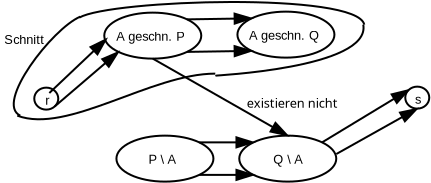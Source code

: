 <?xml version="1.0" encoding="UTF-8"?>
<dia:diagram xmlns:dia="http://www.lysator.liu.se/~alla/dia/"><dia:layer name="Hintergrund" visible="true"><dia:object type="Standard - Ellipse" version="0" id="O0"><dia:attribute name="obj_pos"><dia:point val="22.1,6.45"/></dia:attribute><dia:attribute name="obj_bb"><dia:rectangle val="22.05,6.4;23.35,7.6"/></dia:attribute><dia:attribute name="elem_corner"><dia:point val="22.1,6.45"/></dia:attribute><dia:attribute name="elem_width"><dia:real val="1.2"/></dia:attribute><dia:attribute name="elem_height"><dia:real val="1.1"/></dia:attribute></dia:object><dia:object type="Standard - Text" version="0" id="O1"><dia:attribute name="obj_pos"><dia:point val="22.75,7.3"/></dia:attribute><dia:attribute name="obj_bb"><dia:rectangle val="22.575,6.7;22.925,7.7"/></dia:attribute><dia:attribute name="text"><dia:composite type="text"><dia:attribute name="string"><dia:string>#s#</dia:string></dia:attribute><dia:attribute name="font"><dia:font family="arial" style="0" name="Helvetica"/></dia:attribute><dia:attribute name="height"><dia:real val="0.8"/></dia:attribute><dia:attribute name="pos"><dia:point val="22.75,7.3"/></dia:attribute><dia:attribute name="color"><dia:color val="#000000"/></dia:attribute><dia:attribute name="alignment"><dia:enum val="1"/></dia:attribute></dia:composite></dia:attribute></dia:object><dia:object type="Standard - Ellipse" version="0" id="O2"><dia:attribute name="obj_pos"><dia:point val="3.55,6.5"/></dia:attribute><dia:attribute name="obj_bb"><dia:rectangle val="3.5,6.45;4.8,7.65"/></dia:attribute><dia:attribute name="elem_corner"><dia:point val="3.55,6.5"/></dia:attribute><dia:attribute name="elem_width"><dia:real val="1.2"/></dia:attribute><dia:attribute name="elem_height"><dia:real val="1.1"/></dia:attribute></dia:object><dia:object type="Standard - Text" version="0" id="O3"><dia:attribute name="obj_pos"><dia:point val="4.2,7.35"/></dia:attribute><dia:attribute name="obj_bb"><dia:rectangle val="4.1,6.75;4.3,7.75"/></dia:attribute><dia:attribute name="text"><dia:composite type="text"><dia:attribute name="string"><dia:string>#r#</dia:string></dia:attribute><dia:attribute name="font"><dia:font family="arial" style="0" name="Helvetica"/></dia:attribute><dia:attribute name="height"><dia:real val="0.8"/></dia:attribute><dia:attribute name="pos"><dia:point val="4.2,7.35"/></dia:attribute><dia:attribute name="color"><dia:color val="#000000"/></dia:attribute><dia:attribute name="alignment"><dia:enum val="1"/></dia:attribute></dia:composite></dia:attribute></dia:object><dia:object type="Standard - Ellipse" version="0" id="O4"><dia:attribute name="obj_pos"><dia:point val="7.05,2.75"/></dia:attribute><dia:attribute name="obj_bb"><dia:rectangle val="7,2.7;11.95,5.1"/></dia:attribute><dia:attribute name="elem_corner"><dia:point val="7.05,2.75"/></dia:attribute><dia:attribute name="elem_width"><dia:real val="4.85"/></dia:attribute><dia:attribute name="elem_height"><dia:real val="2.3"/></dia:attribute></dia:object><dia:object type="Standard - Text" version="0" id="O5"><dia:attribute name="obj_pos"><dia:point val="9.3,4.15"/></dia:attribute><dia:attribute name="obj_bb"><dia:rectangle val="7.65,3.55;10.95,4.55"/></dia:attribute><dia:attribute name="text"><dia:composite type="text"><dia:attribute name="string"><dia:string># A geschn. P#</dia:string></dia:attribute><dia:attribute name="font"><dia:font family="arial" style="0" name="Helvetica"/></dia:attribute><dia:attribute name="height"><dia:real val="0.8"/></dia:attribute><dia:attribute name="pos"><dia:point val="9.3,4.15"/></dia:attribute><dia:attribute name="color"><dia:color val="#000000"/></dia:attribute><dia:attribute name="alignment"><dia:enum val="1"/></dia:attribute></dia:composite></dia:attribute></dia:object><dia:object type="Standard - Ellipse" version="0" id="O6"><dia:attribute name="obj_pos"><dia:point val="13.708,2.7"/></dia:attribute><dia:attribute name="obj_bb"><dia:rectangle val="13.658,2.65;18.608,5.05"/></dia:attribute><dia:attribute name="elem_corner"><dia:point val="13.708,2.7"/></dia:attribute><dia:attribute name="elem_width"><dia:real val="4.85"/></dia:attribute><dia:attribute name="elem_height"><dia:real val="2.3"/></dia:attribute></dia:object><dia:object type="Standard - Text" version="0" id="O7"><dia:attribute name="obj_pos"><dia:point val="15.958,4.1"/></dia:attribute><dia:attribute name="obj_bb"><dia:rectangle val="14.283,3.5;17.633,4.5"/></dia:attribute><dia:attribute name="text"><dia:composite type="text"><dia:attribute name="string"><dia:string># A geschn. Q#</dia:string></dia:attribute><dia:attribute name="font"><dia:font family="arial" style="0" name="Helvetica"/></dia:attribute><dia:attribute name="height"><dia:real val="0.8"/></dia:attribute><dia:attribute name="pos"><dia:point val="15.958,4.1"/></dia:attribute><dia:attribute name="color"><dia:color val="#000000"/></dia:attribute><dia:attribute name="alignment"><dia:enum val="1"/></dia:attribute></dia:composite></dia:attribute></dia:object><dia:object type="Standard - Ellipse" version="0" id="O8"><dia:attribute name="obj_pos"><dia:point val="7.658,8.9"/></dia:attribute><dia:attribute name="obj_bb"><dia:rectangle val="7.608,8.85;12.558,11.25"/></dia:attribute><dia:attribute name="elem_corner"><dia:point val="7.658,8.9"/></dia:attribute><dia:attribute name="elem_width"><dia:real val="4.85"/></dia:attribute><dia:attribute name="elem_height"><dia:real val="2.3"/></dia:attribute></dia:object><dia:object type="Standard - Text" version="0" id="O9"><dia:attribute name="obj_pos"><dia:point val="9.858,10.3"/></dia:attribute><dia:attribute name="obj_bb"><dia:rectangle val="9.208,9.7;10.508,10.7"/></dia:attribute><dia:attribute name="text"><dia:composite type="text"><dia:attribute name="string"><dia:string># P \ A#</dia:string></dia:attribute><dia:attribute name="font"><dia:font family="arial" style="0" name="Helvetica"/></dia:attribute><dia:attribute name="height"><dia:real val="0.8"/></dia:attribute><dia:attribute name="pos"><dia:point val="9.858,10.3"/></dia:attribute><dia:attribute name="color"><dia:color val="#000000"/></dia:attribute><dia:attribute name="alignment"><dia:enum val="1"/></dia:attribute></dia:composite></dia:attribute></dia:object><dia:object type="Standard - Ellipse" version="0" id="O10"><dia:attribute name="obj_pos"><dia:point val="13.8,8.9"/></dia:attribute><dia:attribute name="obj_bb"><dia:rectangle val="13.75,8.85;18.7,11.25"/></dia:attribute><dia:attribute name="elem_corner"><dia:point val="13.8,8.9"/></dia:attribute><dia:attribute name="elem_width"><dia:real val="4.85"/></dia:attribute><dia:attribute name="elem_height"><dia:real val="2.3"/></dia:attribute></dia:object><dia:object type="Standard - Text" version="0" id="O11"><dia:attribute name="obj_pos"><dia:point val="16.15,10.3"/></dia:attribute><dia:attribute name="obj_bb"><dia:rectangle val="15.475,9.7;16.825,10.7"/></dia:attribute><dia:attribute name="text"><dia:composite type="text"><dia:attribute name="string"><dia:string># Q \ A#</dia:string></dia:attribute><dia:attribute name="font"><dia:font family="arial" style="0" name="Helvetica"/></dia:attribute><dia:attribute name="height"><dia:real val="0.8"/></dia:attribute><dia:attribute name="pos"><dia:point val="16.15,10.3"/></dia:attribute><dia:attribute name="color"><dia:color val="#000000"/></dia:attribute><dia:attribute name="alignment"><dia:enum val="1"/></dia:attribute></dia:composite></dia:attribute></dia:object><dia:object type="UML - Message" version="0" id="O12"><dia:attribute name="obj_pos"><dia:point val="11.19,3.087"/></dia:attribute><dia:attribute name="obj_bb"><dia:rectangle val="11.139,2.362;14.475,3.438"/></dia:attribute><dia:attribute name="conn_endpoints"><dia:point val="11.19,3.087"/><dia:point val="14.419,3.037"/></dia:attribute><dia:attribute name="text"><dia:string>##</dia:string></dia:attribute><dia:attribute name="type"><dia:enum val="0"/></dia:attribute><dia:attribute name="text_pos"><dia:point val="12.804,3.062"/></dia:attribute><dia:connections><dia:connection handle="0" to="O4" connection="2"/><dia:connection handle="1" to="O6" connection="0"/></dia:connections></dia:object><dia:object type="UML - Message" version="0" id="O13"><dia:attribute name="obj_pos"><dia:point val="11.19,4.713"/></dia:attribute><dia:attribute name="obj_bb"><dia:rectangle val="11.139,3.988;14.475,5.064"/></dia:attribute><dia:attribute name="conn_endpoints"><dia:point val="11.19,4.713"/><dia:point val="14.419,4.663"/></dia:attribute><dia:attribute name="text"><dia:string>##</dia:string></dia:attribute><dia:attribute name="type"><dia:enum val="0"/></dia:attribute><dia:attribute name="text_pos"><dia:point val="12.804,4.688"/></dia:attribute><dia:connections><dia:connection handle="0" to="O4" connection="7"/><dia:connection handle="1" to="O6" connection="5"/></dia:connections></dia:object><dia:object type="UML - Message" version="0" id="O14"><dia:attribute name="obj_pos"><dia:point val="11.798,9.237"/></dia:attribute><dia:attribute name="obj_bb"><dia:rectangle val="11.748,8.537;14.56,9.637"/></dia:attribute><dia:attribute name="conn_endpoints"><dia:point val="11.798,9.237"/><dia:point val="14.51,9.237"/></dia:attribute><dia:attribute name="text"><dia:string>##</dia:string></dia:attribute><dia:attribute name="type"><dia:enum val="0"/></dia:attribute><dia:attribute name="text_pos"><dia:point val="13.154,9.237"/></dia:attribute><dia:connections><dia:connection handle="0" to="O8" connection="2"/><dia:connection handle="1" to="O10" connection="0"/></dia:connections></dia:object><dia:object type="UML - Message" version="0" id="O15"><dia:attribute name="obj_pos"><dia:point val="11.798,10.863"/></dia:attribute><dia:attribute name="obj_bb"><dia:rectangle val="11.748,10.163;14.56,11.263"/></dia:attribute><dia:attribute name="conn_endpoints"><dia:point val="11.798,10.863"/><dia:point val="14.51,10.863"/></dia:attribute><dia:attribute name="text"><dia:string>##</dia:string></dia:attribute><dia:attribute name="type"><dia:enum val="0"/></dia:attribute><dia:attribute name="text_pos"><dia:point val="13.154,10.863"/></dia:attribute><dia:connections><dia:connection handle="0" to="O8" connection="7"/><dia:connection handle="1" to="O10" connection="5"/></dia:connections></dia:object><dia:object type="UML - Message" version="0" id="O16"><dia:attribute name="obj_pos"><dia:point val="17.94,9.237"/></dia:attribute><dia:attribute name="obj_bb"><dia:rectangle val="17.871,6.243;22.526,9.306"/></dia:attribute><dia:attribute name="conn_endpoints"><dia:point val="17.94,9.237"/><dia:point val="22.276,6.611"/></dia:attribute><dia:attribute name="text"><dia:string>##</dia:string></dia:attribute><dia:attribute name="type"><dia:enum val="0"/></dia:attribute><dia:attribute name="text_pos"><dia:point val="20.108,7.924"/></dia:attribute><dia:connections><dia:connection handle="0" to="O10" connection="2"/><dia:connection handle="1" to="O0" connection="0"/></dia:connections></dia:object><dia:object type="UML - Message" version="0" id="O17"><dia:attribute name="obj_pos"><dia:point val="18.653,9.819"/></dia:attribute><dia:attribute name="obj_bb"><dia:rectangle val="18.585,7.177;22.939,9.887"/></dia:attribute><dia:attribute name="conn_endpoints"><dia:point val="18.653,9.819"/><dia:point val="22.7,7.55"/></dia:attribute><dia:attribute name="text"><dia:string>##</dia:string></dia:attribute><dia:attribute name="type"><dia:enum val="0"/></dia:attribute><dia:attribute name="text_pos"><dia:point val="20.677,8.684"/></dia:attribute><dia:connections><dia:connection handle="1" to="O0" connection="6"/></dia:connections></dia:object><dia:object type="UML - Message" version="0" id="O18"><dia:attribute name="obj_pos"><dia:point val="4.303,6.769"/></dia:attribute><dia:attribute name="obj_bb"><dia:rectangle val="4.233,3.744;7.465,6.839"/></dia:attribute><dia:attribute name="conn_endpoints"><dia:point val="4.303,6.769"/><dia:point val="7.153,4.069"/></dia:attribute><dia:attribute name="text"><dia:string>##</dia:string></dia:attribute><dia:attribute name="type"><dia:enum val="0"/></dia:attribute><dia:attribute name="text_pos"><dia:point val="5.728,5.419"/></dia:attribute></dia:object><dia:object type="UML - Message" version="0" id="O19"><dia:attribute name="obj_pos"><dia:point val="4.574,7.439"/></dia:attribute><dia:attribute name="obj_bb"><dia:rectangle val="4.504,4.377;8.058,7.509"/></dia:attribute><dia:attribute name="conn_endpoints"><dia:point val="4.574,7.439"/><dia:point val="7.76,4.713"/></dia:attribute><dia:attribute name="text"><dia:string>##</dia:string></dia:attribute><dia:attribute name="type"><dia:enum val="0"/></dia:attribute><dia:attribute name="text_pos"><dia:point val="6.167,6.076"/></dia:attribute><dia:connections><dia:connection handle="0" to="O2" connection="7"/><dia:connection handle="1" to="O4" connection="5"/></dia:connections></dia:object><dia:object type="UML - Message" version="0" id="O20"><dia:attribute name="obj_pos"><dia:point val="9.475,5.05"/></dia:attribute><dia:attribute name="obj_bb"><dia:rectangle val="9.407,4.982;18.85,9.272"/></dia:attribute><dia:attribute name="conn_endpoints"><dia:point val="9.475,5.05"/><dia:point val="16.225,8.9"/></dia:attribute><dia:attribute name="text"><dia:string>#existieren nicht#</dia:string></dia:attribute><dia:attribute name="type"><dia:enum val="0"/></dia:attribute><dia:attribute name="text_pos"><dia:point val="16.45,7.5"/></dia:attribute><dia:connections><dia:connection handle="0" to="O4" connection="6"/><dia:connection handle="1" to="O10" connection="1"/></dia:connections></dia:object><dia:object type="Standard - BezierLine" version="0" id="O21"><dia:attribute name="obj_pos"><dia:point val="5.8,3"/></dia:attribute><dia:attribute name="obj_bb"><dia:rectangle val="5.732,2.169;20.109,3.409"/></dia:attribute><dia:attribute name="bez_points"><dia:point val="5.8,3"/><dia:point val="7.35,2.1"/><dia:point val="19.7,1.7"/><dia:point val="20.05,3.35"/></dia:attribute><dia:attribute name="corner_types"><dia:enum val="0"/><dia:enum val="0"/></dia:attribute></dia:object><dia:object type="Standard - BezierLine" version="0" id="O22"><dia:attribute name="obj_pos"><dia:point val="20,3.35"/></dia:attribute><dia:attribute name="obj_bb"><dia:rectangle val="12.592,3.292;20.064,5.95"/></dia:attribute><dia:attribute name="bez_points"><dia:point val="20,3.35"/><dia:point val="20.4,5.55"/><dia:point val="12.351,5.9"/><dia:point val="12.65,5.9"/></dia:attribute><dia:attribute name="corner_types"><dia:enum val="0"/><dia:enum val="0"/></dia:attribute></dia:object><dia:object type="Standard - BezierLine" version="0" id="O23"><dia:attribute name="obj_pos"><dia:point val="5.85,2.95"/></dia:attribute><dia:attribute name="obj_bb"><dia:rectangle val="2.473,2.884;5.916,7.966"/></dia:attribute><dia:attribute name="bez_points"><dia:point val="5.85,2.95"/><dia:point val="4.45,3.55"/><dia:point val="1.55,7.3"/><dia:point val="2.85,7.9"/></dia:attribute><dia:attribute name="corner_types"><dia:enum val="0"/><dia:enum val="0"/></dia:attribute></dia:object><dia:object type="Standard - BezierLine" version="0" id="O24"><dia:attribute name="obj_pos"><dia:point val="12.6,5.8"/></dia:attribute><dia:attribute name="obj_bb"><dia:rectangle val="2.635,5.75;12.65,8.133"/></dia:attribute><dia:attribute name="bez_points"><dia:point val="12.6,5.8"/><dia:point val="9.396,5.8"/><dia:point val="5.2,8.85"/><dia:point val="2.7,7.9"/></dia:attribute><dia:attribute name="corner_types"><dia:enum val="0"/><dia:enum val="0"/></dia:attribute></dia:object><dia:object type="Standard - Text" version="0" id="O25"><dia:attribute name="obj_pos"><dia:point val="2.953,4.313"/></dia:attribute><dia:attribute name="obj_bb"><dia:rectangle val="1.953,3.713;3.953,4.713"/></dia:attribute><dia:attribute name="text"><dia:composite type="text"><dia:attribute name="string"><dia:string># Schnitt#</dia:string></dia:attribute><dia:attribute name="font"><dia:font family="arial" style="0" name="Helvetica"/></dia:attribute><dia:attribute name="height"><dia:real val="0.8"/></dia:attribute><dia:attribute name="pos"><dia:point val="2.953,4.313"/></dia:attribute><dia:attribute name="color"><dia:color val="#000000"/></dia:attribute><dia:attribute name="alignment"><dia:enum val="1"/></dia:attribute></dia:composite></dia:attribute></dia:object></dia:layer></dia:diagram>
